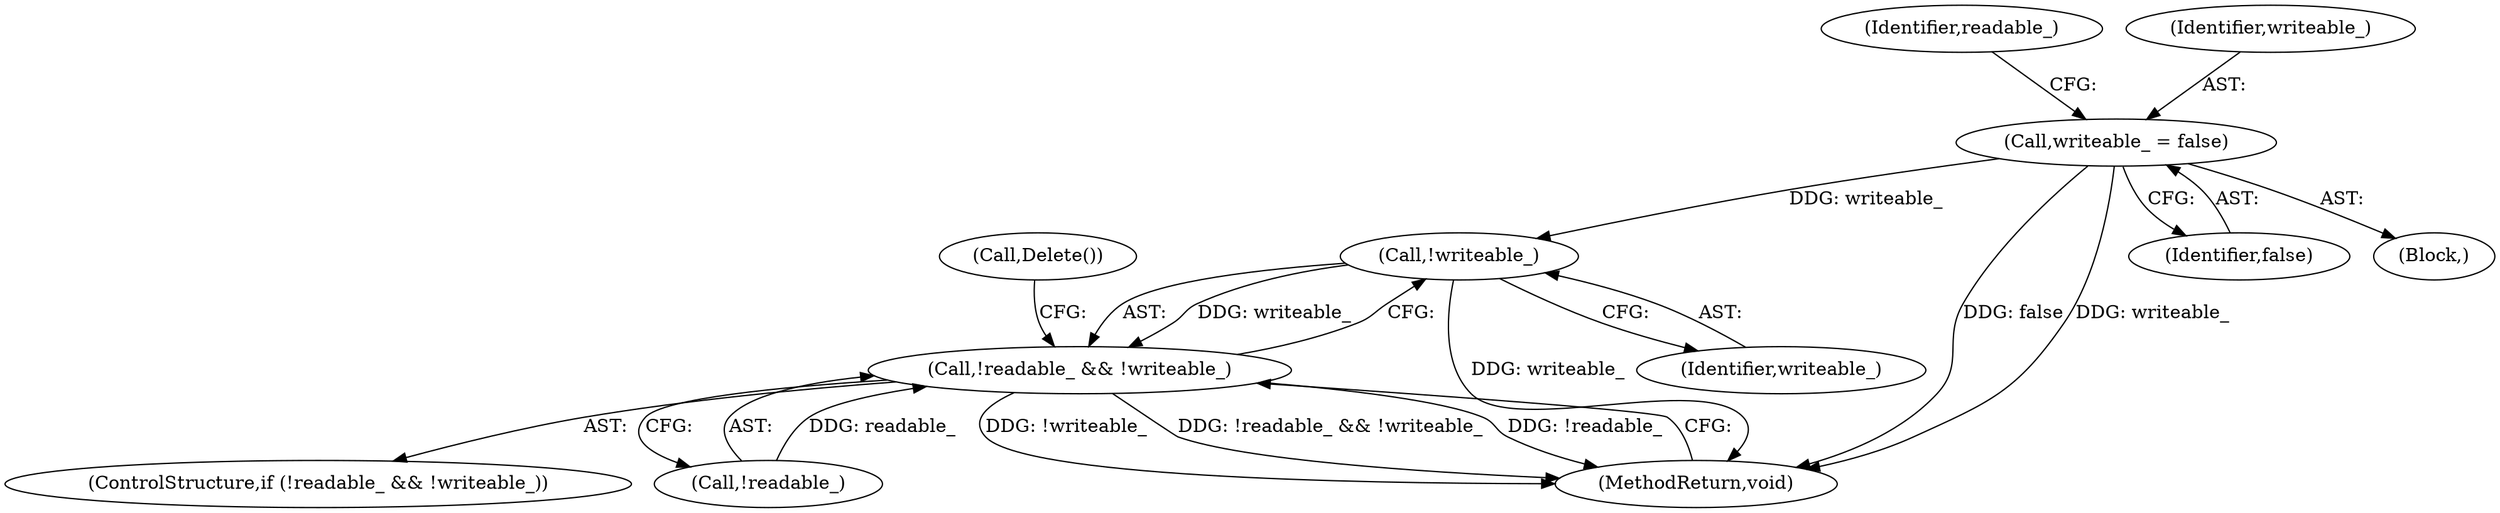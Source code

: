 digraph "0_Chrome_350f7d4b2c76950c8e7271284de84a9756b796e1_7@API" {
"1000110" [label="(Call,writeable_ = false)"];
"1000117" [label="(Call,!writeable_)"];
"1000114" [label="(Call,!readable_ && !writeable_)"];
"1000113" [label="(ControlStructure,if (!readable_ && !writeable_))"];
"1000116" [label="(Identifier,readable_)"];
"1000117" [label="(Call,!writeable_)"];
"1000115" [label="(Call,!readable_)"];
"1000114" [label="(Call,!readable_ && !writeable_)"];
"1000121" [label="(MethodReturn,void)"];
"1000112" [label="(Identifier,false)"];
"1000111" [label="(Identifier,writeable_)"];
"1000110" [label="(Call,writeable_ = false)"];
"1000101" [label="(Block,)"];
"1000120" [label="(Call,Delete())"];
"1000118" [label="(Identifier,writeable_)"];
"1000110" -> "1000101"  [label="AST: "];
"1000110" -> "1000112"  [label="CFG: "];
"1000111" -> "1000110"  [label="AST: "];
"1000112" -> "1000110"  [label="AST: "];
"1000116" -> "1000110"  [label="CFG: "];
"1000110" -> "1000121"  [label="DDG: false"];
"1000110" -> "1000121"  [label="DDG: writeable_"];
"1000110" -> "1000117"  [label="DDG: writeable_"];
"1000117" -> "1000114"  [label="AST: "];
"1000117" -> "1000118"  [label="CFG: "];
"1000118" -> "1000117"  [label="AST: "];
"1000114" -> "1000117"  [label="CFG: "];
"1000117" -> "1000121"  [label="DDG: writeable_"];
"1000117" -> "1000114"  [label="DDG: writeable_"];
"1000114" -> "1000113"  [label="AST: "];
"1000114" -> "1000115"  [label="CFG: "];
"1000115" -> "1000114"  [label="AST: "];
"1000120" -> "1000114"  [label="CFG: "];
"1000121" -> "1000114"  [label="CFG: "];
"1000114" -> "1000121"  [label="DDG: !writeable_"];
"1000114" -> "1000121"  [label="DDG: !readable_ && !writeable_"];
"1000114" -> "1000121"  [label="DDG: !readable_"];
"1000115" -> "1000114"  [label="DDG: readable_"];
}
